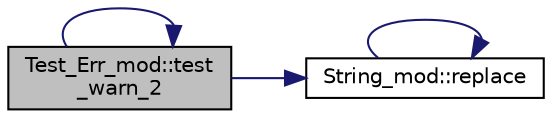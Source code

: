 digraph "Test_Err_mod::test_warn_2"
{
 // LATEX_PDF_SIZE
  edge [fontname="Helvetica",fontsize="10",labelfontname="Helvetica",labelfontsize="10"];
  node [fontname="Helvetica",fontsize="10",shape=record];
  rankdir="LR";
  Node1 [label="Test_Err_mod::test\l_warn_2",height=0.2,width=0.4,color="black", fillcolor="grey75", style="filled", fontcolor="black",tooltip=" "];
  Node1 -> Node2 [color="midnightblue",fontsize="10",style="solid",fontname="Helvetica"];
  Node2 [label="String_mod::replace",height=0.2,width=0.4,color="black", fillcolor="white", style="filled",URL="$namespaceString__mod.html#adf2d0a723b9b74a97f7f50bc9fb1149a",tooltip="Replace all instances of the input search assumed-size character vector in the input value assumed-si..."];
  Node2 -> Node2 [color="midnightblue",fontsize="10",style="solid",fontname="Helvetica"];
  Node1 -> Node1 [color="midnightblue",fontsize="10",style="solid",fontname="Helvetica"];
}
